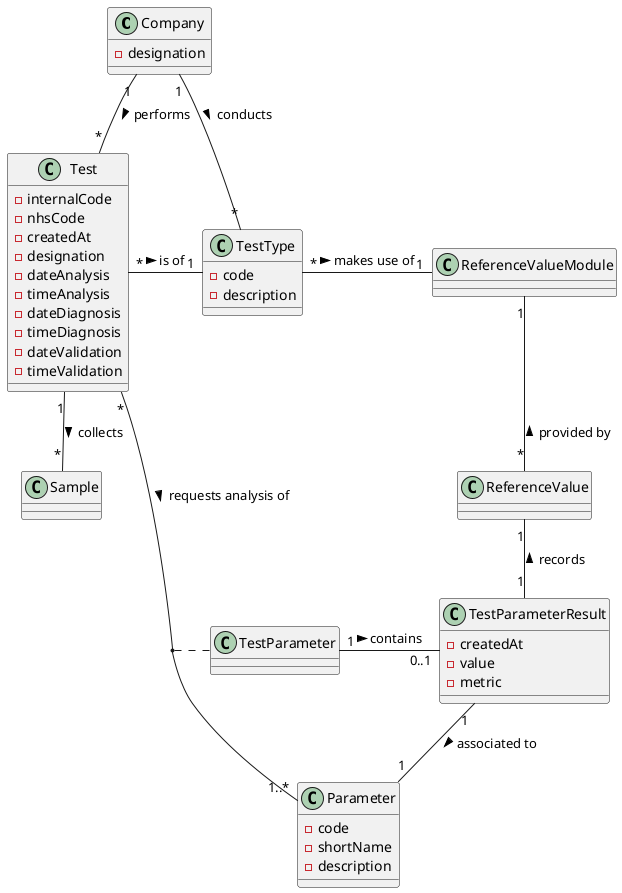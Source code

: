 @startuml
class Company {
-designation
}
class Test {
-internalCode
-nhsCode
-createdAt
-designation
-dateAnalysis
-timeAnalysis
-dateDiagnosis
-timeDiagnosis
-dateValidation
-timeValidation
}
class TestType {
-code
-description
}
class Parameter {
-code
-shortName
-description
}
class TestParameterResult {
-createdAt
-value
-metric
}
class ReferenceValueModule

Company "1"-down-"*" TestType : conducts >
TestType "*"-right-"1" ReferenceValueModule : makes use of >
TestParameterResult "1"--"1" Parameter : associated to >
Test "*"--"1..*" Parameter : requests analysis of >
Test "*"-up-"1" Company : performs <
Test "*"-right-"1" "TestType" : is of >
(Test, Parameter) .. TestParameter
TestParameter "1"-right- "0..1"TestParameterResult : contains >
ReferenceValue "*"-up-"1" ReferenceValueModule : provided by >
TestParameterResult "1"-up-"1" ReferenceValue : records >
Test "1"--"*" Sample : collects >
@enduml